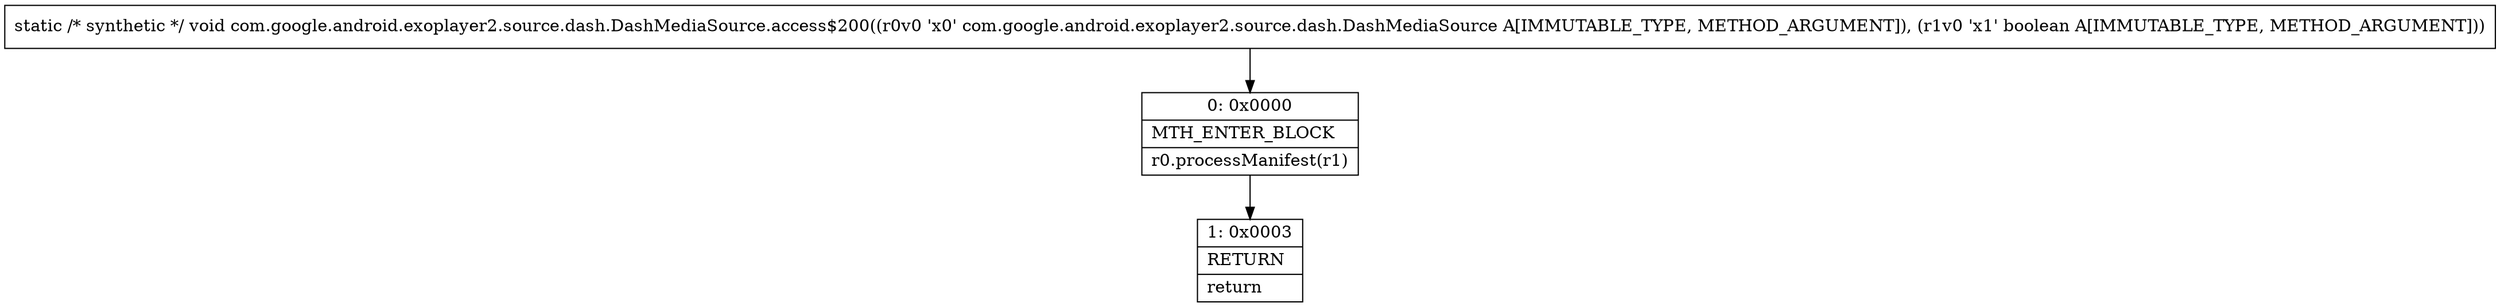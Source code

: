 digraph "CFG forcom.google.android.exoplayer2.source.dash.DashMediaSource.access$200(Lcom\/google\/android\/exoplayer2\/source\/dash\/DashMediaSource;Z)V" {
Node_0 [shape=record,label="{0\:\ 0x0000|MTH_ENTER_BLOCK\l|r0.processManifest(r1)\l}"];
Node_1 [shape=record,label="{1\:\ 0x0003|RETURN\l|return\l}"];
MethodNode[shape=record,label="{static \/* synthetic *\/ void com.google.android.exoplayer2.source.dash.DashMediaSource.access$200((r0v0 'x0' com.google.android.exoplayer2.source.dash.DashMediaSource A[IMMUTABLE_TYPE, METHOD_ARGUMENT]), (r1v0 'x1' boolean A[IMMUTABLE_TYPE, METHOD_ARGUMENT])) }"];
MethodNode -> Node_0;
Node_0 -> Node_1;
}

